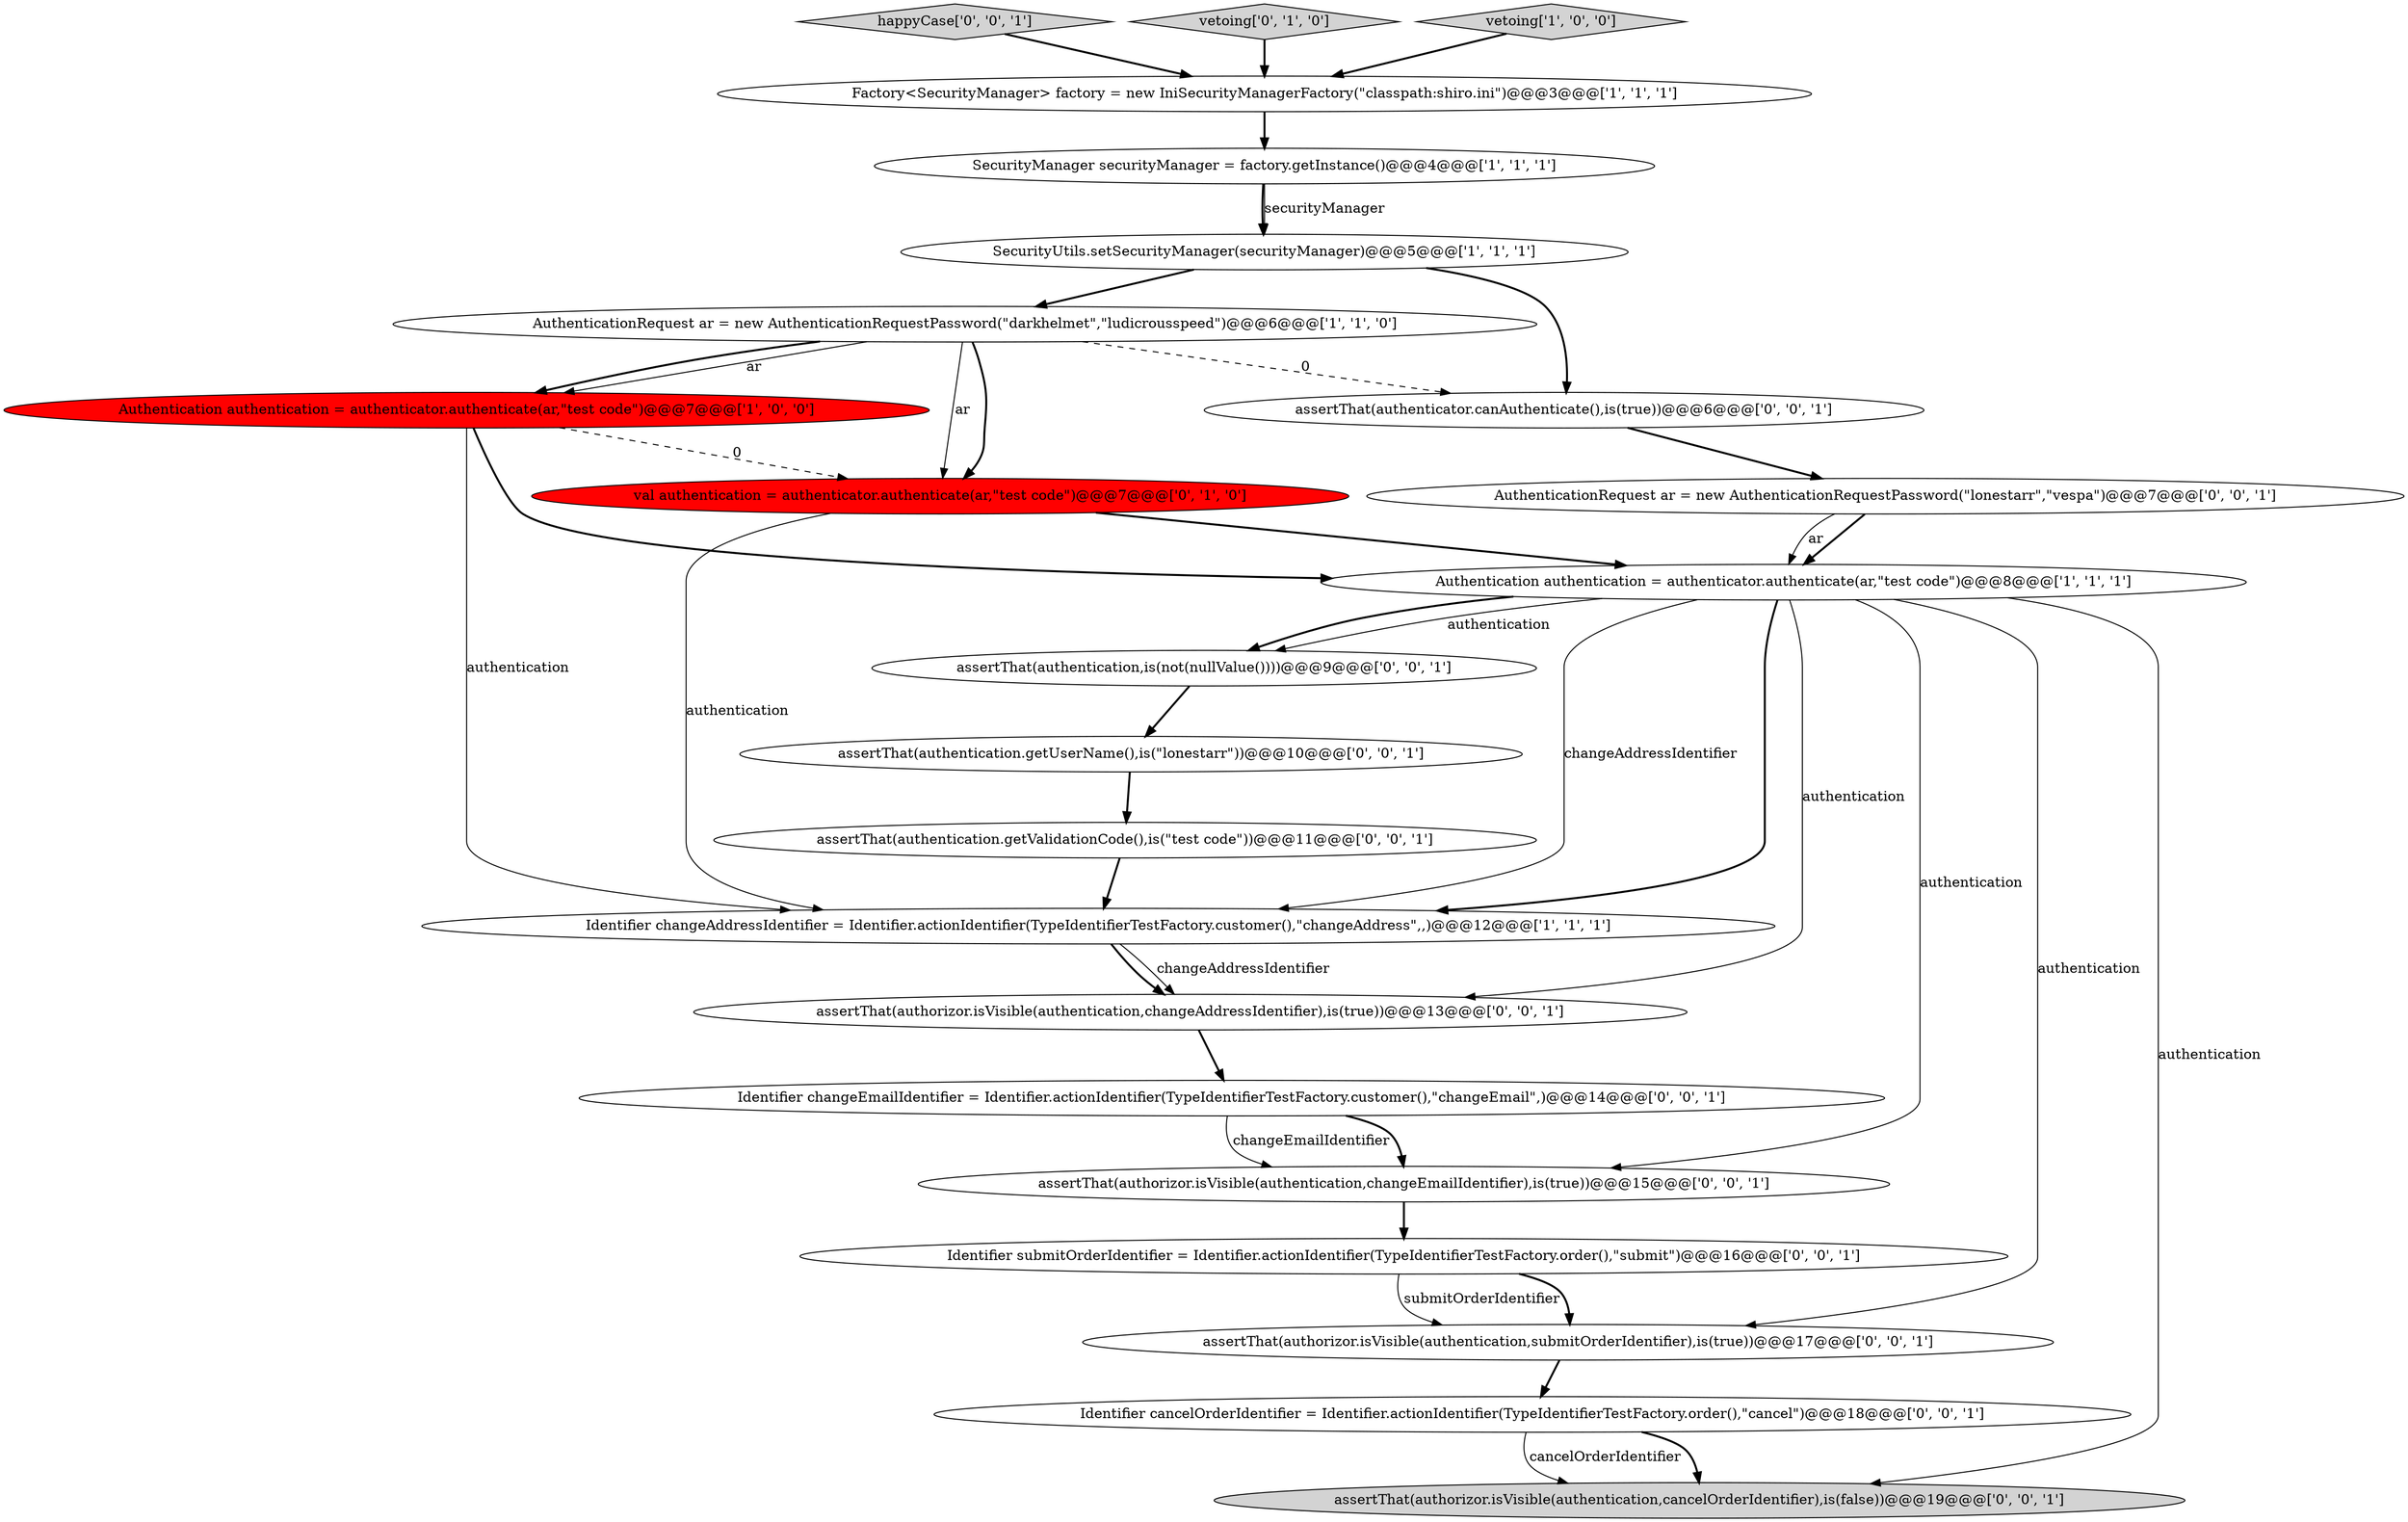 digraph {
5 [style = filled, label = "Authentication authentication = authenticator.authenticate(ar,\"test code\")@@@7@@@['1', '0', '0']", fillcolor = red, shape = ellipse image = "AAA1AAABBB1BBB"];
0 [style = filled, label = "Factory<SecurityManager> factory = new IniSecurityManagerFactory(\"classpath:shiro.ini\")@@@3@@@['1', '1', '1']", fillcolor = white, shape = ellipse image = "AAA0AAABBB1BBB"];
13 [style = filled, label = "happyCase['0', '0', '1']", fillcolor = lightgray, shape = diamond image = "AAA0AAABBB3BBB"];
11 [style = filled, label = "assertThat(authenticator.canAuthenticate(),is(true))@@@6@@@['0', '0', '1']", fillcolor = white, shape = ellipse image = "AAA0AAABBB3BBB"];
21 [style = filled, label = "AuthenticationRequest ar = new AuthenticationRequestPassword(\"lonestarr\",\"vespa\")@@@7@@@['0', '0', '1']", fillcolor = white, shape = ellipse image = "AAA0AAABBB3BBB"];
4 [style = filled, label = "SecurityUtils.setSecurityManager(securityManager)@@@5@@@['1', '1', '1']", fillcolor = white, shape = ellipse image = "AAA0AAABBB1BBB"];
9 [style = filled, label = "vetoing['0', '1', '0']", fillcolor = lightgray, shape = diamond image = "AAA0AAABBB2BBB"];
19 [style = filled, label = "assertThat(authentication.getUserName(),is(\"lonestarr\"))@@@10@@@['0', '0', '1']", fillcolor = white, shape = ellipse image = "AAA0AAABBB3BBB"];
7 [style = filled, label = "SecurityManager securityManager = factory.getInstance()@@@4@@@['1', '1', '1']", fillcolor = white, shape = ellipse image = "AAA0AAABBB1BBB"];
1 [style = filled, label = "AuthenticationRequest ar = new AuthenticationRequestPassword(\"darkhelmet\",\"ludicrousspeed\")@@@6@@@['1', '1', '0']", fillcolor = white, shape = ellipse image = "AAA0AAABBB1BBB"];
17 [style = filled, label = "Identifier changeEmailIdentifier = Identifier.actionIdentifier(TypeIdentifierTestFactory.customer(),\"changeEmail\",)@@@14@@@['0', '0', '1']", fillcolor = white, shape = ellipse image = "AAA0AAABBB3BBB"];
18 [style = filled, label = "Identifier submitOrderIdentifier = Identifier.actionIdentifier(TypeIdentifierTestFactory.order(),\"submit\")@@@16@@@['0', '0', '1']", fillcolor = white, shape = ellipse image = "AAA0AAABBB3BBB"];
15 [style = filled, label = "assertThat(authentication.getValidationCode(),is(\"test code\"))@@@11@@@['0', '0', '1']", fillcolor = white, shape = ellipse image = "AAA0AAABBB3BBB"];
8 [style = filled, label = "val authentication = authenticator.authenticate(ar,\"test code\")@@@7@@@['0', '1', '0']", fillcolor = red, shape = ellipse image = "AAA1AAABBB2BBB"];
2 [style = filled, label = "vetoing['1', '0', '0']", fillcolor = lightgray, shape = diamond image = "AAA0AAABBB1BBB"];
12 [style = filled, label = "assertThat(authentication,is(not(nullValue())))@@@9@@@['0', '0', '1']", fillcolor = white, shape = ellipse image = "AAA0AAABBB3BBB"];
6 [style = filled, label = "Authentication authentication = authenticator.authenticate(ar,\"test code\")@@@8@@@['1', '1', '1']", fillcolor = white, shape = ellipse image = "AAA0AAABBB1BBB"];
20 [style = filled, label = "assertThat(authorizor.isVisible(authentication,changeEmailIdentifier),is(true))@@@15@@@['0', '0', '1']", fillcolor = white, shape = ellipse image = "AAA0AAABBB3BBB"];
22 [style = filled, label = "assertThat(authorizor.isVisible(authentication,changeAddressIdentifier),is(true))@@@13@@@['0', '0', '1']", fillcolor = white, shape = ellipse image = "AAA0AAABBB3BBB"];
14 [style = filled, label = "Identifier cancelOrderIdentifier = Identifier.actionIdentifier(TypeIdentifierTestFactory.order(),\"cancel\")@@@18@@@['0', '0', '1']", fillcolor = white, shape = ellipse image = "AAA0AAABBB3BBB"];
16 [style = filled, label = "assertThat(authorizor.isVisible(authentication,submitOrderIdentifier),is(true))@@@17@@@['0', '0', '1']", fillcolor = white, shape = ellipse image = "AAA0AAABBB3BBB"];
10 [style = filled, label = "assertThat(authorizor.isVisible(authentication,cancelOrderIdentifier),is(false))@@@19@@@['0', '0', '1']", fillcolor = lightgray, shape = ellipse image = "AAA0AAABBB3BBB"];
3 [style = filled, label = "Identifier changeAddressIdentifier = Identifier.actionIdentifier(TypeIdentifierTestFactory.customer(),\"changeAddress\",,)@@@12@@@['1', '1', '1']", fillcolor = white, shape = ellipse image = "AAA0AAABBB1BBB"];
1->5 [style = bold, label=""];
6->3 [style = bold, label=""];
6->22 [style = solid, label="authentication"];
1->8 [style = bold, label=""];
5->3 [style = solid, label="authentication"];
9->0 [style = bold, label=""];
21->6 [style = bold, label=""];
17->20 [style = solid, label="changeEmailIdentifier"];
11->21 [style = bold, label=""];
14->10 [style = bold, label=""];
8->6 [style = bold, label=""];
7->4 [style = bold, label=""];
6->20 [style = solid, label="authentication"];
15->3 [style = bold, label=""];
3->22 [style = bold, label=""];
6->12 [style = solid, label="authentication"];
18->16 [style = solid, label="submitOrderIdentifier"];
7->4 [style = solid, label="securityManager"];
0->7 [style = bold, label=""];
1->8 [style = solid, label="ar"];
20->18 [style = bold, label=""];
21->6 [style = solid, label="ar"];
18->16 [style = bold, label=""];
2->0 [style = bold, label=""];
5->6 [style = bold, label=""];
14->10 [style = solid, label="cancelOrderIdentifier"];
6->3 [style = solid, label="changeAddressIdentifier"];
1->11 [style = dashed, label="0"];
3->22 [style = solid, label="changeAddressIdentifier"];
8->3 [style = solid, label="authentication"];
22->17 [style = bold, label=""];
5->8 [style = dashed, label="0"];
16->14 [style = bold, label=""];
1->5 [style = solid, label="ar"];
4->1 [style = bold, label=""];
19->15 [style = bold, label=""];
12->19 [style = bold, label=""];
4->11 [style = bold, label=""];
6->10 [style = solid, label="authentication"];
6->16 [style = solid, label="authentication"];
13->0 [style = bold, label=""];
17->20 [style = bold, label=""];
6->12 [style = bold, label=""];
}
